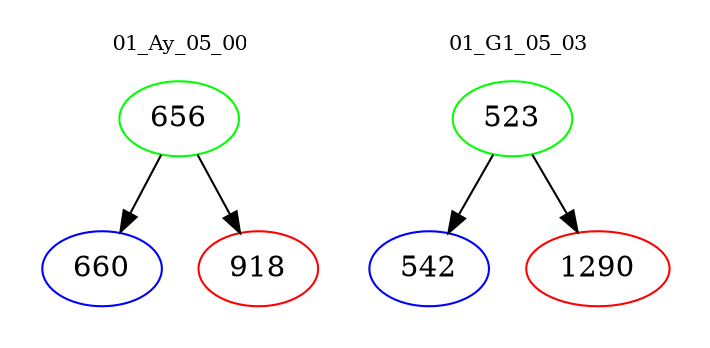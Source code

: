 digraph{
subgraph cluster_0 {
color = white
label = "01_Ay_05_00";
fontsize=10;
T0_656 [label="656", color="green"]
T0_656 -> T0_660 [color="black"]
T0_660 [label="660", color="blue"]
T0_656 -> T0_918 [color="black"]
T0_918 [label="918", color="red"]
}
subgraph cluster_1 {
color = white
label = "01_G1_05_03";
fontsize=10;
T1_523 [label="523", color="green"]
T1_523 -> T1_542 [color="black"]
T1_542 [label="542", color="blue"]
T1_523 -> T1_1290 [color="black"]
T1_1290 [label="1290", color="red"]
}
}
